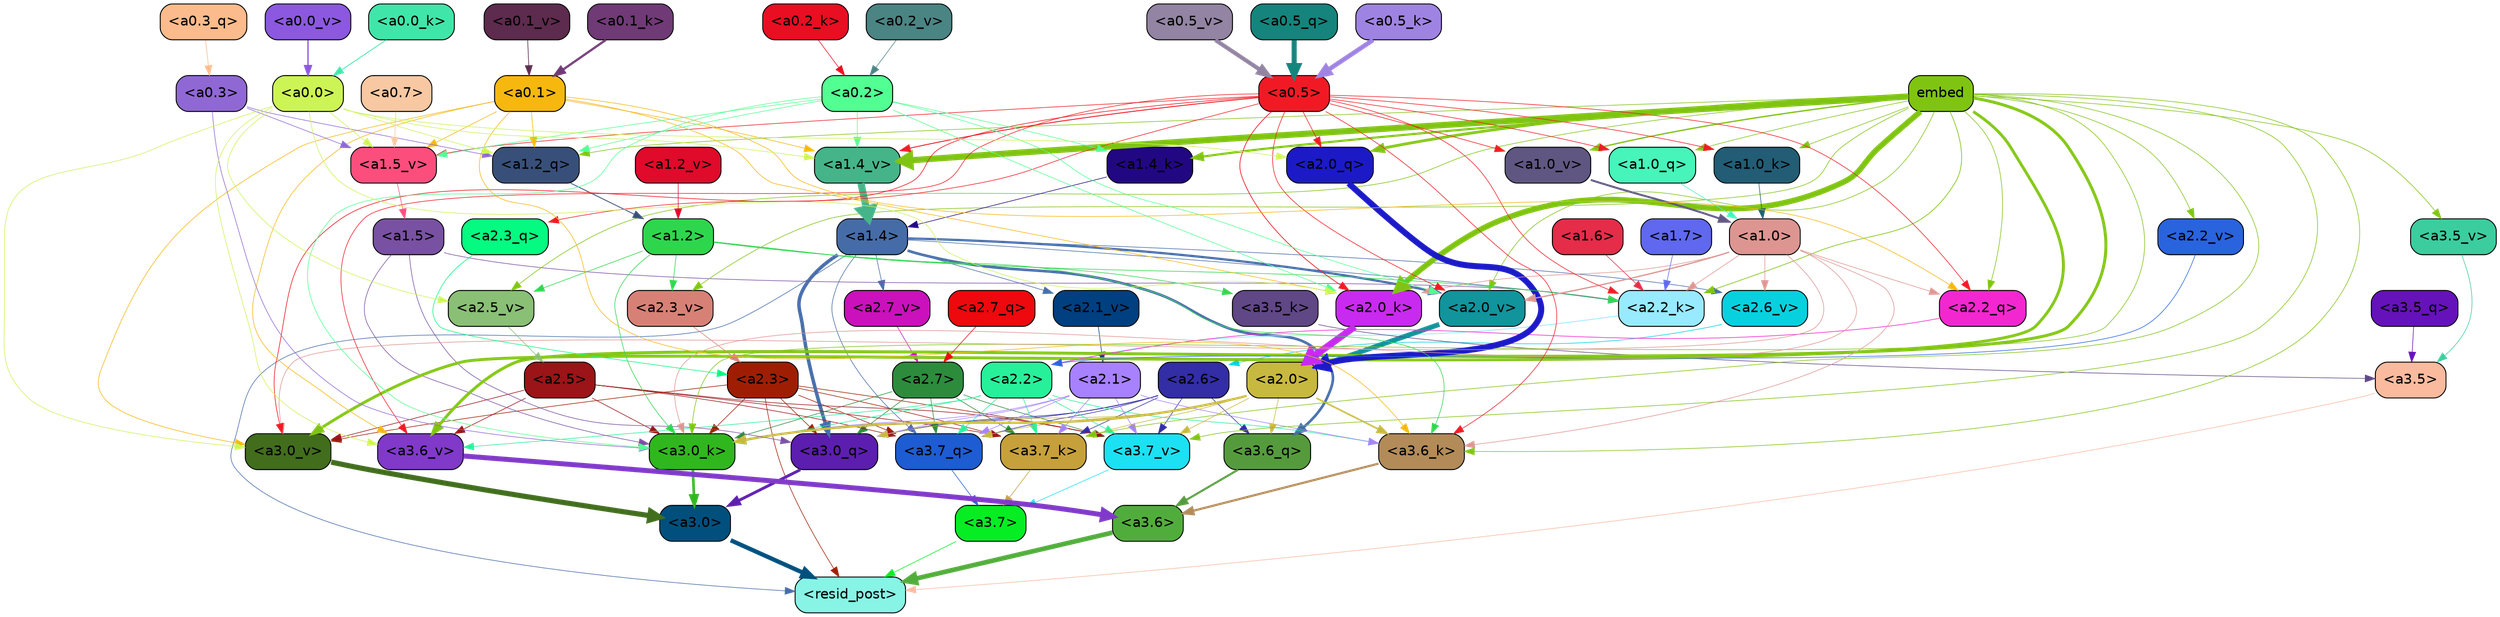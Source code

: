 strict digraph "" {
	graph [bgcolor=transparent,
		layout=dot,
		overlap=false,
		splines=true
	];
	"<a3.7>"	[color=black,
		fillcolor="#06ed24",
		fontname=Helvetica,
		shape=box,
		style="filled, rounded"];
	"<resid_post>"	[color=black,
		fillcolor="#87f4e6",
		fontname=Helvetica,
		shape=box,
		style="filled, rounded"];
	"<a3.7>" -> "<resid_post>"	[color="#06ed24",
		penwidth=0.6];
	"<a3.6>"	[color=black,
		fillcolor="#51ad3b",
		fontname=Helvetica,
		shape=box,
		style="filled, rounded"];
	"<a3.6>" -> "<resid_post>"	[color="#51ad3b",
		penwidth=4.6696330308914185];
	"<a3.5>"	[color=black,
		fillcolor="#faba9e",
		fontname=Helvetica,
		shape=box,
		style="filled, rounded"];
	"<a3.5>" -> "<resid_post>"	[color="#faba9e",
		penwidth=0.6];
	"<a3.0>"	[color=black,
		fillcolor="#004f7d",
		fontname=Helvetica,
		shape=box,
		style="filled, rounded"];
	"<a3.0>" -> "<resid_post>"	[color="#004f7d",
		penwidth=4.282557368278503];
	"<a2.3>"	[color=black,
		fillcolor="#9f1e03",
		fontname=Helvetica,
		shape=box,
		style="filled, rounded"];
	"<a2.3>" -> "<resid_post>"	[color="#9f1e03",
		penwidth=0.6];
	"<a3.7_q>"	[color=black,
		fillcolor="#1d5cd2",
		fontname=Helvetica,
		shape=box,
		style="filled, rounded"];
	"<a2.3>" -> "<a3.7_q>"	[color="#9f1e03",
		penwidth=0.6];
	"<a3.0_q>"	[color=black,
		fillcolor="#5c1eae",
		fontname=Helvetica,
		shape=box,
		style="filled, rounded"];
	"<a2.3>" -> "<a3.0_q>"	[color="#9f1e03",
		penwidth=0.6];
	"<a3.7_k>"	[color=black,
		fillcolor="#c6a03b",
		fontname=Helvetica,
		shape=box,
		style="filled, rounded"];
	"<a2.3>" -> "<a3.7_k>"	[color="#9f1e03",
		penwidth=0.6];
	"<a3.0_k>"	[color=black,
		fillcolor="#30b71e",
		fontname=Helvetica,
		shape=box,
		style="filled, rounded"];
	"<a2.3>" -> "<a3.0_k>"	[color="#9f1e03",
		penwidth=0.6];
	"<a3.7_v>"	[color=black,
		fillcolor="#1ce1f3",
		fontname=Helvetica,
		shape=box,
		style="filled, rounded"];
	"<a2.3>" -> "<a3.7_v>"	[color="#9f1e03",
		penwidth=0.6];
	"<a3.0_v>"	[color=black,
		fillcolor="#416d1d",
		fontname=Helvetica,
		shape=box,
		style="filled, rounded"];
	"<a2.3>" -> "<a3.0_v>"	[color="#9f1e03",
		penwidth=0.6];
	"<a1.4>"	[color=black,
		fillcolor="#466ca8",
		fontname=Helvetica,
		shape=box,
		style="filled, rounded"];
	"<a1.4>" -> "<resid_post>"	[color="#466ca8",
		penwidth=0.6];
	"<a1.4>" -> "<a3.7_q>"	[color="#466ca8",
		penwidth=0.6];
	"<a3.6_q>"	[color=black,
		fillcolor="#559b3d",
		fontname=Helvetica,
		shape=box,
		style="filled, rounded"];
	"<a1.4>" -> "<a3.6_q>"	[color="#466ca8",
		penwidth=2.6073555648326874];
	"<a1.4>" -> "<a3.0_q>"	[color="#466ca8",
		penwidth=3.4971605762839317];
	"<a2.2_k>"	[color=black,
		fillcolor="#97eaff",
		fontname=Helvetica,
		shape=box,
		style="filled, rounded"];
	"<a1.4>" -> "<a2.2_k>"	[color="#466ca8",
		penwidth=0.6];
	"<a2.7_v>"	[color=black,
		fillcolor="#ca11bb",
		fontname=Helvetica,
		shape=box,
		style="filled, rounded"];
	"<a1.4>" -> "<a2.7_v>"	[color="#466ca8",
		penwidth=0.6];
	"<a2.6_v>"	[color=black,
		fillcolor="#07d1df",
		fontname=Helvetica,
		shape=box,
		style="filled, rounded"];
	"<a1.4>" -> "<a2.6_v>"	[color="#466ca8",
		penwidth=0.6];
	"<a2.1_v>"	[color=black,
		fillcolor="#003f80",
		fontname=Helvetica,
		shape=box,
		style="filled, rounded"];
	"<a1.4>" -> "<a2.1_v>"	[color="#466ca8",
		penwidth=0.6];
	"<a2.0_v>"	[color=black,
		fillcolor="#11949c",
		fontname=Helvetica,
		shape=box,
		style="filled, rounded"];
	"<a1.4>" -> "<a2.0_v>"	[color="#466ca8",
		penwidth=2.268670678138733];
	"<a3.7_q>" -> "<a3.7>"	[color="#1d5cd2",
		penwidth=0.6];
	"<a3.6_q>" -> "<a3.6>"	[color="#559b3d",
		penwidth=2.03758105635643];
	"<a3.5_q>"	[color=black,
		fillcolor="#6512ba",
		fontname=Helvetica,
		shape=box,
		style="filled, rounded"];
	"<a3.5_q>" -> "<a3.5>"	[color="#6512ba",
		penwidth=0.6];
	"<a3.0_q>" -> "<a3.0>"	[color="#5c1eae",
		penwidth=2.8638100624084473];
	"<a3.7_k>" -> "<a3.7>"	[color="#c6a03b",
		penwidth=0.6];
	"<a3.6_k>"	[color=black,
		fillcolor="#b28b59",
		fontname=Helvetica,
		shape=box,
		style="filled, rounded"];
	"<a3.6_k>" -> "<a3.6>"	[color="#b28b59",
		penwidth=2.174198240041733];
	"<a3.5_k>"	[color=black,
		fillcolor="#604785",
		fontname=Helvetica,
		shape=box,
		style="filled, rounded"];
	"<a3.5_k>" -> "<a3.5>"	[color="#604785",
		penwidth=0.6];
	"<a3.0_k>" -> "<a3.0>"	[color="#30b71e",
		penwidth=2.6274144649505615];
	"<a3.7_v>" -> "<a3.7>"	[color="#1ce1f3",
		penwidth=0.6];
	"<a3.6_v>"	[color=black,
		fillcolor="#8039c9",
		fontname=Helvetica,
		shape=box,
		style="filled, rounded"];
	"<a3.6_v>" -> "<a3.6>"	[color="#8039c9",
		penwidth=5.002329230308533];
	"<a3.5_v>"	[color=black,
		fillcolor="#3bcd9d",
		fontname=Helvetica,
		shape=box,
		style="filled, rounded"];
	"<a3.5_v>" -> "<a3.5>"	[color="#3bcd9d",
		penwidth=0.6];
	"<a3.0_v>" -> "<a3.0>"	[color="#416d1d",
		penwidth=5.188832879066467];
	"<a2.7>"	[color=black,
		fillcolor="#2c8c3c",
		fontname=Helvetica,
		shape=box,
		style="filled, rounded"];
	"<a2.7>" -> "<a3.7_q>"	[color="#2c8c3c",
		penwidth=0.6];
	"<a2.7>" -> "<a3.0_q>"	[color="#2c8c3c",
		penwidth=0.6];
	"<a2.7>" -> "<a3.7_k>"	[color="#2c8c3c",
		penwidth=0.6];
	"<a2.7>" -> "<a3.0_k>"	[color="#2c8c3c",
		penwidth=0.6];
	"<a2.7>" -> "<a3.7_v>"	[color="#2c8c3c",
		penwidth=0.6];
	"<a2.6>"	[color=black,
		fillcolor="#332da6",
		fontname=Helvetica,
		shape=box,
		style="filled, rounded"];
	"<a2.6>" -> "<a3.7_q>"	[color="#332da6",
		penwidth=0.6];
	"<a2.6>" -> "<a3.6_q>"	[color="#332da6",
		penwidth=0.6];
	"<a2.6>" -> "<a3.0_q>"	[color="#332da6",
		penwidth=0.6];
	"<a2.6>" -> "<a3.7_k>"	[color="#332da6",
		penwidth=0.6];
	"<a2.6>" -> "<a3.0_k>"	[color="#332da6",
		penwidth=0.6];
	"<a2.6>" -> "<a3.7_v>"	[color="#332da6",
		penwidth=0.6];
	"<a2.5>"	[color=black,
		fillcolor="#9b1417",
		fontname=Helvetica,
		shape=box,
		style="filled, rounded"];
	"<a2.5>" -> "<a3.7_q>"	[color="#9b1417",
		penwidth=0.6];
	"<a2.5>" -> "<a3.7_k>"	[color="#9b1417",
		penwidth=0.6];
	"<a2.5>" -> "<a3.0_k>"	[color="#9b1417",
		penwidth=0.6];
	"<a2.5>" -> "<a3.7_v>"	[color="#9b1417",
		penwidth=0.6];
	"<a2.5>" -> "<a3.6_v>"	[color="#9b1417",
		penwidth=0.6];
	"<a2.5>" -> "<a3.0_v>"	[color="#9b1417",
		penwidth=0.6];
	"<a2.2>"	[color=black,
		fillcolor="#26f19a",
		fontname=Helvetica,
		shape=box,
		style="filled, rounded"];
	"<a2.2>" -> "<a3.7_q>"	[color="#26f19a",
		penwidth=0.6];
	"<a2.2>" -> "<a3.7_k>"	[color="#26f19a",
		penwidth=0.6];
	"<a2.2>" -> "<a3.6_k>"	[color="#26f19a",
		penwidth=0.6];
	"<a2.2>" -> "<a3.0_k>"	[color="#26f19a",
		penwidth=0.6];
	"<a2.2>" -> "<a3.7_v>"	[color="#26f19a",
		penwidth=0.6];
	"<a2.2>" -> "<a3.6_v>"	[color="#26f19a",
		penwidth=0.6];
	"<a2.1>"	[color=black,
		fillcolor="#a781ff",
		fontname=Helvetica,
		shape=box,
		style="filled, rounded"];
	"<a2.1>" -> "<a3.7_q>"	[color="#a781ff",
		penwidth=0.6];
	"<a2.1>" -> "<a3.0_q>"	[color="#a781ff",
		penwidth=0.6];
	"<a2.1>" -> "<a3.7_k>"	[color="#a781ff",
		penwidth=0.6];
	"<a2.1>" -> "<a3.6_k>"	[color="#a781ff",
		penwidth=0.6];
	"<a2.1>" -> "<a3.0_k>"	[color="#a781ff",
		penwidth=0.6];
	"<a2.1>" -> "<a3.7_v>"	[color="#a781ff",
		penwidth=0.6];
	"<a2.0>"	[color=black,
		fillcolor="#c7b93f",
		fontname=Helvetica,
		shape=box,
		style="filled, rounded"];
	"<a2.0>" -> "<a3.7_q>"	[color="#c7b93f",
		penwidth=0.6];
	"<a2.0>" -> "<a3.6_q>"	[color="#c7b93f",
		penwidth=0.6];
	"<a2.0>" -> "<a3.0_q>"	[color="#c7b93f",
		penwidth=0.6];
	"<a2.0>" -> "<a3.7_k>"	[color="#c7b93f",
		penwidth=0.6];
	"<a2.0>" -> "<a3.6_k>"	[color="#c7b93f",
		penwidth=1.5568191409111023];
	"<a2.0>" -> "<a3.0_k>"	[color="#c7b93f",
		penwidth=2.270527422428131];
	"<a2.0>" -> "<a3.7_v>"	[color="#c7b93f",
		penwidth=0.6];
	"<a1.5>"	[color=black,
		fillcolor="#7951a3",
		fontname=Helvetica,
		shape=box,
		style="filled, rounded"];
	"<a1.5>" -> "<a3.0_q>"	[color="#7951a3",
		penwidth=0.6];
	"<a1.5>" -> "<a3.0_k>"	[color="#7951a3",
		penwidth=0.6];
	"<a1.5>" -> "<a2.2_k>"	[color="#7951a3",
		penwidth=0.6];
	embed	[color=black,
		fillcolor="#80c412",
		fontname=Helvetica,
		shape=box,
		style="filled, rounded"];
	embed -> "<a3.7_k>"	[color="#80c412",
		penwidth=0.6];
	embed -> "<a3.6_k>"	[color="#80c412",
		penwidth=0.6];
	embed -> "<a3.0_k>"	[color="#80c412",
		penwidth=0.6];
	embed -> "<a3.7_v>"	[color="#80c412",
		penwidth=0.6];
	embed -> "<a3.6_v>"	[color="#80c412",
		penwidth=2.9588699340820312];
	embed -> "<a3.5_v>"	[color="#80c412",
		penwidth=0.6];
	embed -> "<a3.0_v>"	[color="#80c412",
		penwidth=2.8686431646347046];
	"<a2.2_q>"	[color=black,
		fillcolor="#f327d0",
		fontname=Helvetica,
		shape=box,
		style="filled, rounded"];
	embed -> "<a2.2_q>"	[color="#80c412",
		penwidth=0.6];
	"<a2.0_q>"	[color=black,
		fillcolor="#1c1ac7",
		fontname=Helvetica,
		shape=box,
		style="filled, rounded"];
	embed -> "<a2.0_q>"	[color="#80c412",
		penwidth=2.7617180347442627];
	embed -> "<a2.2_k>"	[color="#80c412",
		penwidth=0.67606520652771];
	"<a2.0_k>"	[color=black,
		fillcolor="#c92aef",
		fontname=Helvetica,
		shape=box,
		style="filled, rounded"];
	embed -> "<a2.0_k>"	[color="#80c412",
		penwidth=5.615107178688049];
	"<a2.5_v>"	[color=black,
		fillcolor="#8abf76",
		fontname=Helvetica,
		shape=box,
		style="filled, rounded"];
	embed -> "<a2.5_v>"	[color="#80c412",
		penwidth=0.6];
	"<a2.3_v>"	[color=black,
		fillcolor="#d78176",
		fontname=Helvetica,
		shape=box,
		style="filled, rounded"];
	embed -> "<a2.3_v>"	[color="#80c412",
		penwidth=0.6];
	"<a2.2_v>"	[color=black,
		fillcolor="#2963de",
		fontname=Helvetica,
		shape=box,
		style="filled, rounded"];
	embed -> "<a2.2_v>"	[color="#80c412",
		penwidth=0.6];
	embed -> "<a2.0_v>"	[color="#80c412",
		penwidth=0.6];
	"<a1.2_q>"	[color=black,
		fillcolor="#385079",
		fontname=Helvetica,
		shape=box,
		style="filled, rounded"];
	embed -> "<a1.2_q>"	[color="#80c412",
		penwidth=0.6];
	"<a1.0_q>"	[color=black,
		fillcolor="#47f4ba",
		fontname=Helvetica,
		shape=box,
		style="filled, rounded"];
	embed -> "<a1.0_q>"	[color="#80c412",
		penwidth=0.6];
	"<a1.4_k>"	[color=black,
		fillcolor="#220782",
		fontname=Helvetica,
		shape=box,
		style="filled, rounded"];
	embed -> "<a1.4_k>"	[color="#80c412",
		penwidth=2.1468217372894287];
	"<a1.0_k>"	[color=black,
		fillcolor="#225d75",
		fontname=Helvetica,
		shape=box,
		style="filled, rounded"];
	embed -> "<a1.0_k>"	[color="#80c412",
		penwidth=0.6];
	"<a1.4_v>"	[color=black,
		fillcolor="#45b589",
		fontname=Helvetica,
		shape=box,
		style="filled, rounded"];
	embed -> "<a1.4_v>"	[color="#80c412",
		penwidth=6.189999580383301];
	"<a1.0_v>"	[color=black,
		fillcolor="#5f5781",
		fontname=Helvetica,
		shape=box,
		style="filled, rounded"];
	embed -> "<a1.0_v>"	[color="#80c412",
		penwidth=1.3123979568481445];
	"<a1.2>"	[color=black,
		fillcolor="#2ed64d",
		fontname=Helvetica,
		shape=box,
		style="filled, rounded"];
	"<a1.2>" -> "<a3.6_k>"	[color="#2ed64d",
		penwidth=0.6];
	"<a1.2>" -> "<a3.5_k>"	[color="#2ed64d",
		penwidth=0.6];
	"<a1.2>" -> "<a3.0_k>"	[color="#2ed64d",
		penwidth=0.6];
	"<a1.2>" -> "<a2.2_k>"	[color="#2ed64d",
		penwidth=0.6];
	"<a1.2>" -> "<a2.5_v>"	[color="#2ed64d",
		penwidth=0.6];
	"<a1.2>" -> "<a2.3_v>"	[color="#2ed64d",
		penwidth=0.6];
	"<a1.0>"	[color=black,
		fillcolor="#dd9591",
		fontname=Helvetica,
		shape=box,
		style="filled, rounded"];
	"<a1.0>" -> "<a3.6_k>"	[color="#dd9591",
		penwidth=0.6];
	"<a1.0>" -> "<a3.0_k>"	[color="#dd9591",
		penwidth=0.6];
	"<a1.0>" -> "<a3.0_v>"	[color="#dd9591",
		penwidth=0.6];
	"<a1.0>" -> "<a2.2_q>"	[color="#dd9591",
		penwidth=0.6];
	"<a1.0>" -> "<a2.2_k>"	[color="#dd9591",
		penwidth=0.6];
	"<a1.0>" -> "<a2.0_k>"	[color="#dd9591",
		penwidth=0.6];
	"<a1.0>" -> "<a2.6_v>"	[color="#dd9591",
		penwidth=0.6];
	"<a1.0>" -> "<a2.0_v>"	[color="#dd9591",
		penwidth=1.27996826171875];
	"<a0.5>"	[color=black,
		fillcolor="#f11a24",
		fontname=Helvetica,
		shape=box,
		style="filled, rounded"];
	"<a0.5>" -> "<a3.6_k>"	[color="#f11a24",
		penwidth=0.6];
	"<a0.5>" -> "<a3.6_v>"	[color="#f11a24",
		penwidth=0.6];
	"<a0.5>" -> "<a3.0_v>"	[color="#f11a24",
		penwidth=0.6421224474906921];
	"<a2.3_q>"	[color=black,
		fillcolor="#04fa81",
		fontname=Helvetica,
		shape=box,
		style="filled, rounded"];
	"<a0.5>" -> "<a2.3_q>"	[color="#f11a24",
		penwidth=0.6];
	"<a0.5>" -> "<a2.2_q>"	[color="#f11a24",
		penwidth=0.6];
	"<a0.5>" -> "<a2.0_q>"	[color="#f11a24",
		penwidth=0.6];
	"<a0.5>" -> "<a2.2_k>"	[color="#f11a24",
		penwidth=0.6];
	"<a0.5>" -> "<a2.0_k>"	[color="#f11a24",
		penwidth=0.7151575088500977];
	"<a0.5>" -> "<a2.0_v>"	[color="#f11a24",
		penwidth=0.6];
	"<a0.5>" -> "<a1.0_q>"	[color="#f11a24",
		penwidth=0.6];
	"<a0.5>" -> "<a1.0_k>"	[color="#f11a24",
		penwidth=0.6];
	"<a1.5_v>"	[color=black,
		fillcolor="#fc4e7d",
		fontname=Helvetica,
		shape=box,
		style="filled, rounded"];
	"<a0.5>" -> "<a1.5_v>"	[color="#f11a24",
		penwidth=0.6];
	"<a0.5>" -> "<a1.4_v>"	[color="#f11a24",
		penwidth=0.8927993774414062];
	"<a0.5>" -> "<a1.0_v>"	[color="#f11a24",
		penwidth=0.6];
	"<a0.1>"	[color=black,
		fillcolor="#f6b70f",
		fontname=Helvetica,
		shape=box,
		style="filled, rounded"];
	"<a0.1>" -> "<a3.6_k>"	[color="#f6b70f",
		penwidth=0.6];
	"<a0.1>" -> "<a3.6_v>"	[color="#f6b70f",
		penwidth=0.6];
	"<a0.1>" -> "<a3.0_v>"	[color="#f6b70f",
		penwidth=0.6];
	"<a0.1>" -> "<a2.2_q>"	[color="#f6b70f",
		penwidth=0.6];
	"<a0.1>" -> "<a2.0_k>"	[color="#f6b70f",
		penwidth=0.6];
	"<a0.1>" -> "<a1.2_q>"	[color="#f6b70f",
		penwidth=0.6];
	"<a0.1>" -> "<a1.5_v>"	[color="#f6b70f",
		penwidth=0.6];
	"<a0.1>" -> "<a1.4_v>"	[color="#f6b70f",
		penwidth=0.6];
	"<a0.3>"	[color=black,
		fillcolor="#9068d4",
		fontname=Helvetica,
		shape=box,
		style="filled, rounded"];
	"<a0.3>" -> "<a3.0_k>"	[color="#9068d4",
		penwidth=0.6];
	"<a0.3>" -> "<a1.2_q>"	[color="#9068d4",
		penwidth=0.6];
	"<a0.3>" -> "<a1.5_v>"	[color="#9068d4",
		penwidth=0.6];
	"<a0.2>"	[color=black,
		fillcolor="#52ff93",
		fontname=Helvetica,
		shape=box,
		style="filled, rounded"];
	"<a0.2>" -> "<a3.0_k>"	[color="#52ff93",
		penwidth=0.6];
	"<a0.2>" -> "<a2.0_k>"	[color="#52ff93",
		penwidth=0.6];
	"<a0.2>" -> "<a2.0_v>"	[color="#52ff93",
		penwidth=0.6];
	"<a0.2>" -> "<a1.2_q>"	[color="#52ff93",
		penwidth=0.6];
	"<a0.2>" -> "<a1.4_k>"	[color="#52ff93",
		penwidth=0.6];
	"<a0.2>" -> "<a1.5_v>"	[color="#52ff93",
		penwidth=0.6];
	"<a0.2>" -> "<a1.4_v>"	[color="#52ff93",
		penwidth=0.6];
	"<a0.0>"	[color=black,
		fillcolor="#cdf455",
		fontname=Helvetica,
		shape=box,
		style="filled, rounded"];
	"<a0.0>" -> "<a3.6_v>"	[color="#cdf455",
		penwidth=0.6];
	"<a0.0>" -> "<a3.0_v>"	[color="#cdf455",
		penwidth=0.6];
	"<a0.0>" -> "<a2.0_q>"	[color="#cdf455",
		penwidth=0.6];
	"<a0.0>" -> "<a2.0_k>"	[color="#cdf455",
		penwidth=0.6];
	"<a0.0>" -> "<a2.5_v>"	[color="#cdf455",
		penwidth=0.6];
	"<a0.0>" -> "<a1.2_q>"	[color="#cdf455",
		penwidth=0.6];
	"<a0.0>" -> "<a1.5_v>"	[color="#cdf455",
		penwidth=0.6];
	"<a0.0>" -> "<a1.4_v>"	[color="#cdf455",
		penwidth=0.6];
	"<a2.7_q>"	[color=black,
		fillcolor="#ed090d",
		fontname=Helvetica,
		shape=box,
		style="filled, rounded"];
	"<a2.7_q>" -> "<a2.7>"	[color="#ed090d",
		penwidth=0.6];
	"<a2.3_q>" -> "<a2.3>"	[color="#04fa81",
		penwidth=0.6];
	"<a2.2_q>" -> "<a2.2>"	[color="#f327d0",
		penwidth=0.6340763568878174];
	"<a2.0_q>" -> "<a2.0>"	[color="#1c1ac7",
		penwidth=6.0160088539123535];
	"<a2.2_k>" -> "<a2.2>"	[color="#97eaff",
		penwidth=0.7764816284179688];
	"<a2.0_k>" -> "<a2.0>"	[color="#c92aef",
		penwidth=6.773025274276733];
	"<a2.7_v>" -> "<a2.7>"	[color="#ca11bb",
		penwidth=0.6];
	"<a2.6_v>" -> "<a2.6>"	[color="#07d1df",
		penwidth=0.6];
	"<a2.5_v>" -> "<a2.5>"	[color="#8abf76",
		penwidth=0.6];
	"<a2.3_v>" -> "<a2.3>"	[color="#d78176",
		penwidth=0.6];
	"<a2.2_v>" -> "<a2.2>"	[color="#2963de",
		penwidth=0.6];
	"<a2.1_v>" -> "<a2.1>"	[color="#003f80",
		penwidth=0.6];
	"<a2.0_v>" -> "<a2.0>"	[color="#11949c",
		penwidth=4.906715989112854];
	"<a1.7>"	[color=black,
		fillcolor="#5f68ee",
		fontname=Helvetica,
		shape=box,
		style="filled, rounded"];
	"<a1.7>" -> "<a2.2_k>"	[color="#5f68ee",
		penwidth=0.6];
	"<a1.6>"	[color=black,
		fillcolor="#e52c49",
		fontname=Helvetica,
		shape=box,
		style="filled, rounded"];
	"<a1.6>" -> "<a2.2_k>"	[color="#e52c49",
		penwidth=0.6];
	"<a1.2_q>" -> "<a1.2>"	[color="#385079",
		penwidth=0.836545467376709];
	"<a1.0_q>" -> "<a1.0>"	[color="#47f4ba",
		penwidth=0.6];
	"<a1.4_k>" -> "<a1.4>"	[color="#220782",
		penwidth=0.6];
	"<a1.0_k>" -> "<a1.0>"	[color="#225d75",
		penwidth=0.6];
	"<a1.5_v>" -> "<a1.5>"	[color="#fc4e7d",
		penwidth=0.6];
	"<a1.4_v>" -> "<a1.4>"	[color="#45b589",
		penwidth=7.093163728713989];
	"<a1.2_v>"	[color=black,
		fillcolor="#e00a2b",
		fontname=Helvetica,
		shape=box,
		style="filled, rounded"];
	"<a1.2_v>" -> "<a1.2>"	[color="#e00a2b",
		penwidth=0.6];
	"<a1.0_v>" -> "<a1.0>"	[color="#5f5781",
		penwidth=1.9666723012924194];
	"<a0.7>"	[color=black,
		fillcolor="#f7c8a2",
		fontname=Helvetica,
		shape=box,
		style="filled, rounded"];
	"<a0.7>" -> "<a1.5_v>"	[color="#f7c8a2",
		penwidth=0.6];
	"<a0.5_q>"	[color=black,
		fillcolor="#14847c",
		fontname=Helvetica,
		shape=box,
		style="filled, rounded"];
	"<a0.5_q>" -> "<a0.5>"	[color="#14847c",
		penwidth=5.0559651255607605];
	"<a0.3_q>"	[color=black,
		fillcolor="#fcbb8c",
		fontname=Helvetica,
		shape=box,
		style="filled, rounded"];
	"<a0.3_q>" -> "<a0.3>"	[color="#fcbb8c",
		penwidth=0.6];
	"<a0.5_k>"	[color=black,
		fillcolor="#9f83e2",
		fontname=Helvetica,
		shape=box,
		style="filled, rounded"];
	"<a0.5_k>" -> "<a0.5>"	[color="#9f83e2",
		penwidth=4.577519536018372];
	"<a0.2_k>"	[color=black,
		fillcolor="#e90e21",
		fontname=Helvetica,
		shape=box,
		style="filled, rounded"];
	"<a0.2_k>" -> "<a0.2>"	[color="#e90e21",
		penwidth=0.6];
	"<a0.1_k>"	[color=black,
		fillcolor="#6f3a75",
		fontname=Helvetica,
		shape=box,
		style="filled, rounded"];
	"<a0.1_k>" -> "<a0.1>"	[color="#6f3a75",
		penwidth=2.2273199558258057];
	"<a0.0_k>"	[color=black,
		fillcolor="#40e6a9",
		fontname=Helvetica,
		shape=box,
		style="filled, rounded"];
	"<a0.0_k>" -> "<a0.0>"	[color="#40e6a9",
		penwidth=0.7703166007995605];
	"<a0.5_v>"	[color=black,
		fillcolor="#9284a2",
		fontname=Helvetica,
		shape=box,
		style="filled, rounded"];
	"<a0.5_v>" -> "<a0.5>"	[color="#9284a2",
		penwidth=4.062177300453186];
	"<a0.2_v>"	[color=black,
		fillcolor="#4a8483",
		fontname=Helvetica,
		shape=box,
		style="filled, rounded"];
	"<a0.2_v>" -> "<a0.2>"	[color="#4a8483",
		penwidth=0.6];
	"<a0.1_v>"	[color=black,
		fillcolor="#5c2b4d",
		fontname=Helvetica,
		shape=box,
		style="filled, rounded"];
	"<a0.1_v>" -> "<a0.1>"	[color="#5c2b4d",
		penwidth=0.654442310333252];
	"<a0.0_v>"	[color=black,
		fillcolor="#8b58df",
		fontname=Helvetica,
		shape=box,
		style="filled, rounded"];
	"<a0.0_v>" -> "<a0.0>"	[color="#8b58df",
		penwidth=1.307939052581787];
}
